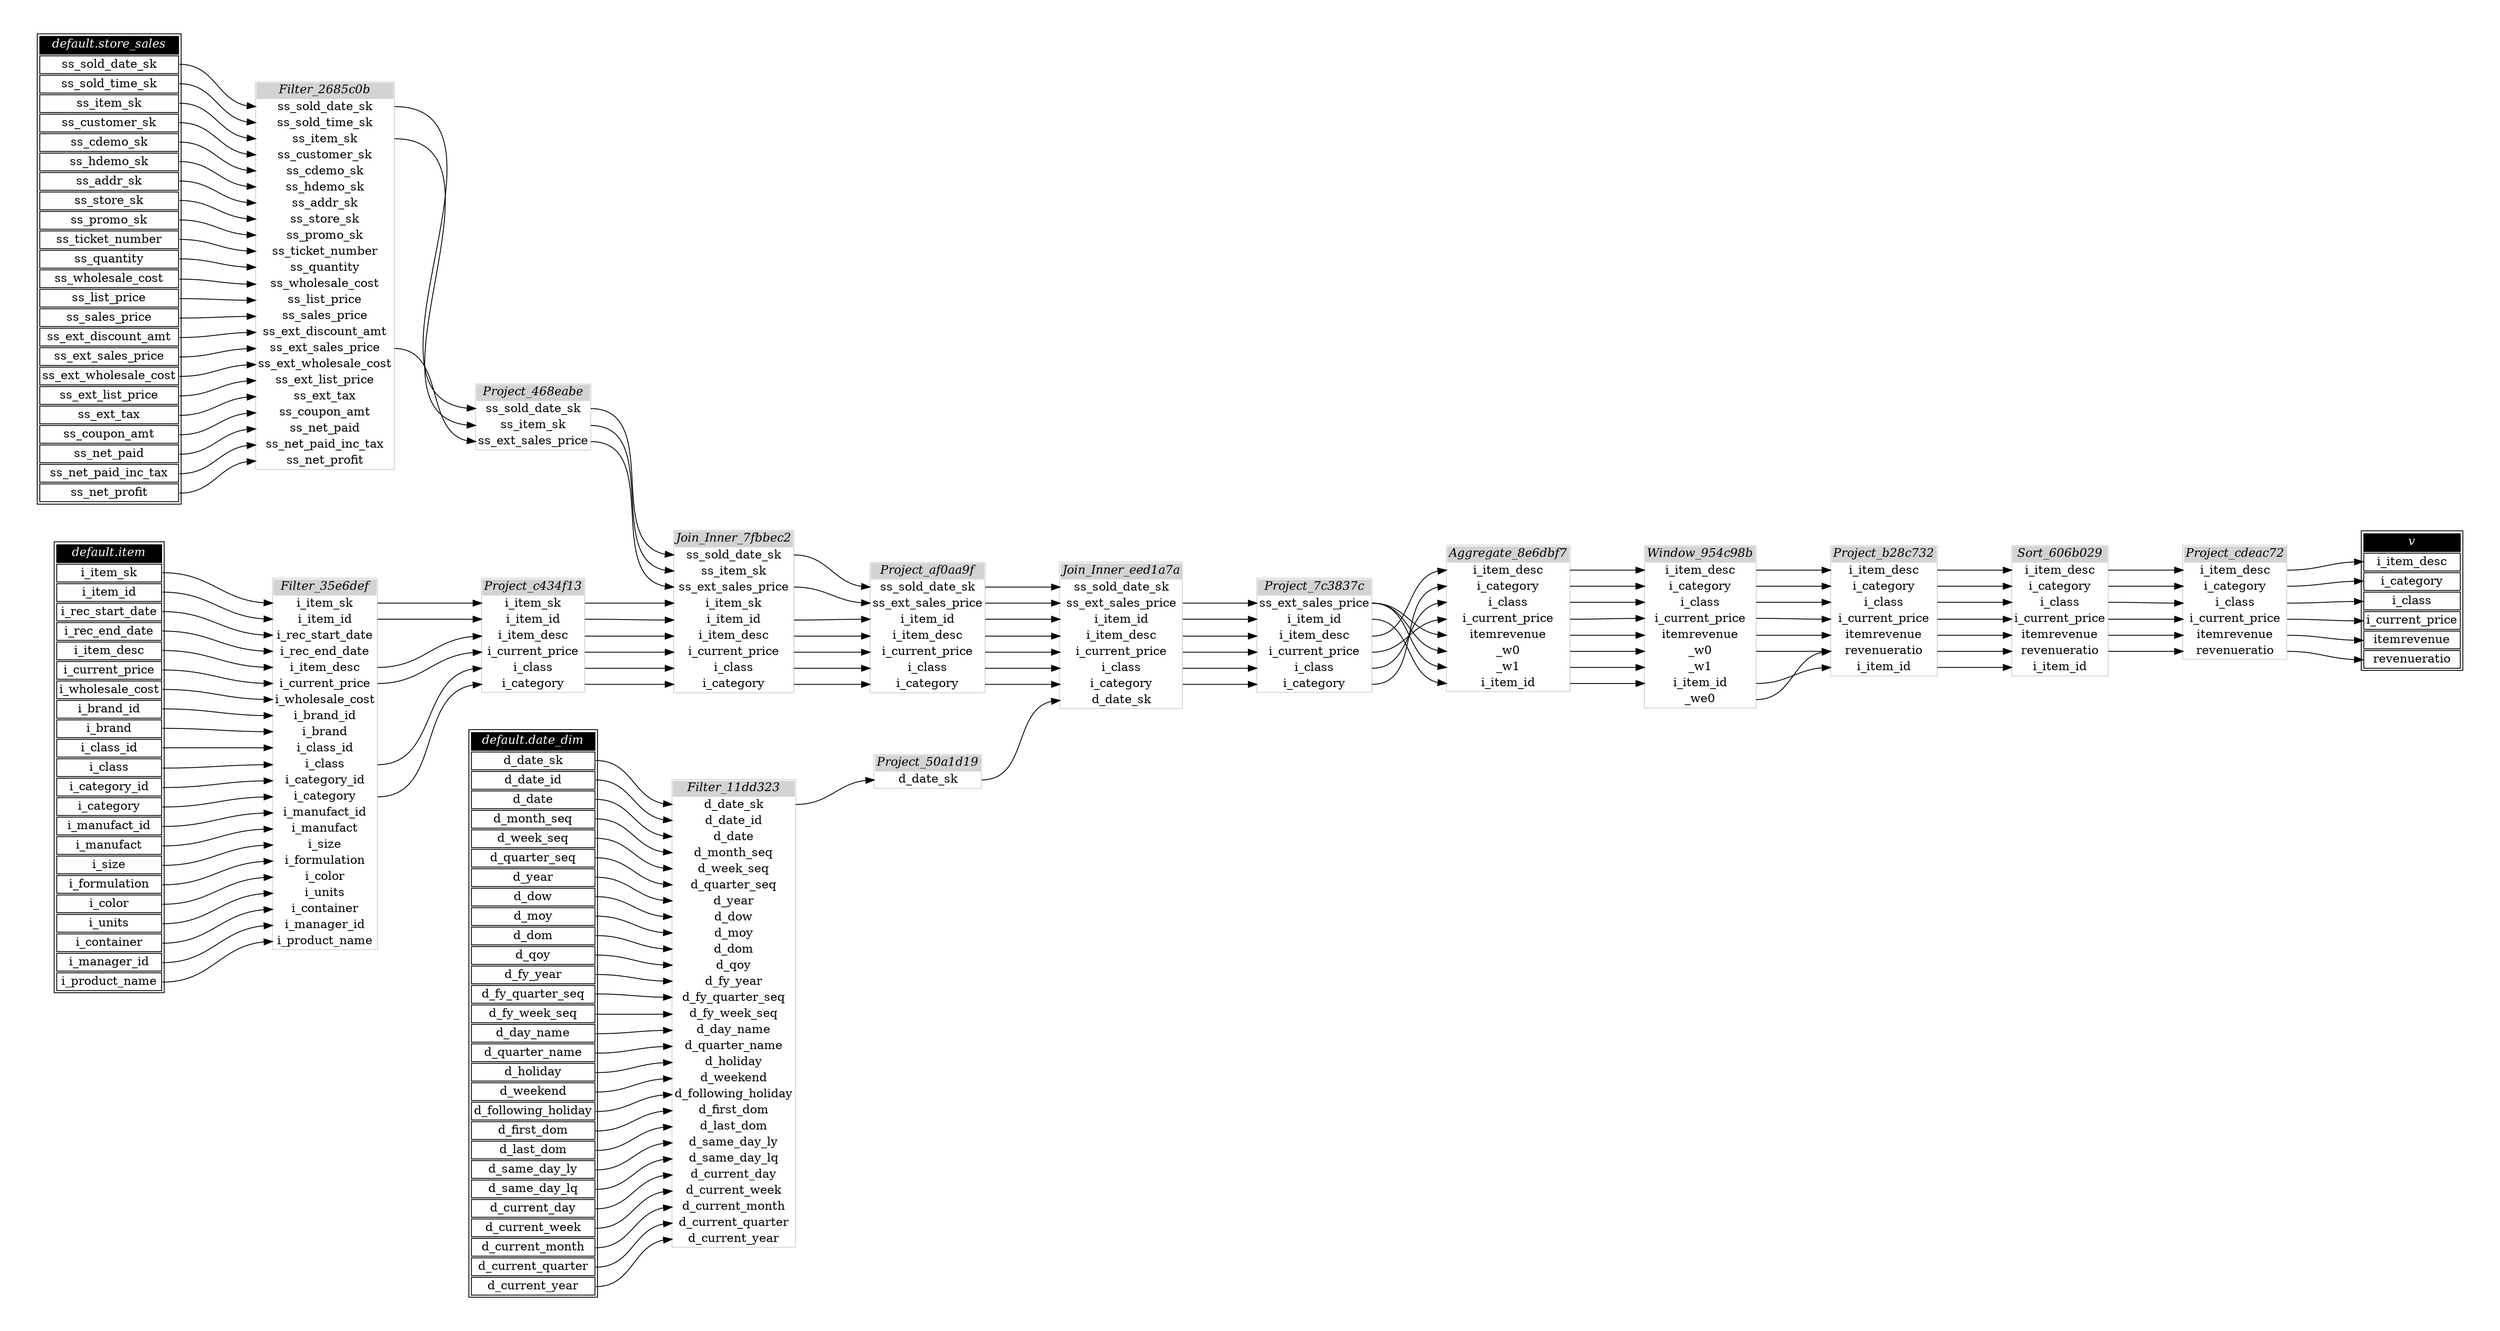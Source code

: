 // Automatically generated by TPCDSFlowTestSuite


digraph {
  graph [pad="0.5" nodesep="0.5" ranksep="1" fontname="Helvetica" rankdir=LR];
  node [shape=plaintext]

  
"Aggregate_8e6dbf7" [label=<
<table color="lightgray" border="1" cellborder="0" cellspacing="0">
  <tr><td bgcolor="lightgray" port="nodeName"><i>Aggregate_8e6dbf7</i></td></tr>
  <tr><td port="0">i_item_desc</td></tr>
<tr><td port="1">i_category</td></tr>
<tr><td port="2">i_class</td></tr>
<tr><td port="3">i_current_price</td></tr>
<tr><td port="4">itemrevenue</td></tr>
<tr><td port="5">_w0</td></tr>
<tr><td port="6">_w1</td></tr>
<tr><td port="7">i_item_id</td></tr>
</table>>];
     

"Filter_11dd323" [label=<
<table color="lightgray" border="1" cellborder="0" cellspacing="0">
  <tr><td bgcolor="lightgray" port="nodeName"><i>Filter_11dd323</i></td></tr>
  <tr><td port="0">d_date_sk</td></tr>
<tr><td port="1">d_date_id</td></tr>
<tr><td port="2">d_date</td></tr>
<tr><td port="3">d_month_seq</td></tr>
<tr><td port="4">d_week_seq</td></tr>
<tr><td port="5">d_quarter_seq</td></tr>
<tr><td port="6">d_year</td></tr>
<tr><td port="7">d_dow</td></tr>
<tr><td port="8">d_moy</td></tr>
<tr><td port="9">d_dom</td></tr>
<tr><td port="10">d_qoy</td></tr>
<tr><td port="11">d_fy_year</td></tr>
<tr><td port="12">d_fy_quarter_seq</td></tr>
<tr><td port="13">d_fy_week_seq</td></tr>
<tr><td port="14">d_day_name</td></tr>
<tr><td port="15">d_quarter_name</td></tr>
<tr><td port="16">d_holiday</td></tr>
<tr><td port="17">d_weekend</td></tr>
<tr><td port="18">d_following_holiday</td></tr>
<tr><td port="19">d_first_dom</td></tr>
<tr><td port="20">d_last_dom</td></tr>
<tr><td port="21">d_same_day_ly</td></tr>
<tr><td port="22">d_same_day_lq</td></tr>
<tr><td port="23">d_current_day</td></tr>
<tr><td port="24">d_current_week</td></tr>
<tr><td port="25">d_current_month</td></tr>
<tr><td port="26">d_current_quarter</td></tr>
<tr><td port="27">d_current_year</td></tr>
</table>>];
     

"Filter_2685c0b" [label=<
<table color="lightgray" border="1" cellborder="0" cellspacing="0">
  <tr><td bgcolor="lightgray" port="nodeName"><i>Filter_2685c0b</i></td></tr>
  <tr><td port="0">ss_sold_date_sk</td></tr>
<tr><td port="1">ss_sold_time_sk</td></tr>
<tr><td port="2">ss_item_sk</td></tr>
<tr><td port="3">ss_customer_sk</td></tr>
<tr><td port="4">ss_cdemo_sk</td></tr>
<tr><td port="5">ss_hdemo_sk</td></tr>
<tr><td port="6">ss_addr_sk</td></tr>
<tr><td port="7">ss_store_sk</td></tr>
<tr><td port="8">ss_promo_sk</td></tr>
<tr><td port="9">ss_ticket_number</td></tr>
<tr><td port="10">ss_quantity</td></tr>
<tr><td port="11">ss_wholesale_cost</td></tr>
<tr><td port="12">ss_list_price</td></tr>
<tr><td port="13">ss_sales_price</td></tr>
<tr><td port="14">ss_ext_discount_amt</td></tr>
<tr><td port="15">ss_ext_sales_price</td></tr>
<tr><td port="16">ss_ext_wholesale_cost</td></tr>
<tr><td port="17">ss_ext_list_price</td></tr>
<tr><td port="18">ss_ext_tax</td></tr>
<tr><td port="19">ss_coupon_amt</td></tr>
<tr><td port="20">ss_net_paid</td></tr>
<tr><td port="21">ss_net_paid_inc_tax</td></tr>
<tr><td port="22">ss_net_profit</td></tr>
</table>>];
     

"Filter_35e6def" [label=<
<table color="lightgray" border="1" cellborder="0" cellspacing="0">
  <tr><td bgcolor="lightgray" port="nodeName"><i>Filter_35e6def</i></td></tr>
  <tr><td port="0">i_item_sk</td></tr>
<tr><td port="1">i_item_id</td></tr>
<tr><td port="2">i_rec_start_date</td></tr>
<tr><td port="3">i_rec_end_date</td></tr>
<tr><td port="4">i_item_desc</td></tr>
<tr><td port="5">i_current_price</td></tr>
<tr><td port="6">i_wholesale_cost</td></tr>
<tr><td port="7">i_brand_id</td></tr>
<tr><td port="8">i_brand</td></tr>
<tr><td port="9">i_class_id</td></tr>
<tr><td port="10">i_class</td></tr>
<tr><td port="11">i_category_id</td></tr>
<tr><td port="12">i_category</td></tr>
<tr><td port="13">i_manufact_id</td></tr>
<tr><td port="14">i_manufact</td></tr>
<tr><td port="15">i_size</td></tr>
<tr><td port="16">i_formulation</td></tr>
<tr><td port="17">i_color</td></tr>
<tr><td port="18">i_units</td></tr>
<tr><td port="19">i_container</td></tr>
<tr><td port="20">i_manager_id</td></tr>
<tr><td port="21">i_product_name</td></tr>
</table>>];
     

"Join_Inner_7fbbec2" [label=<
<table color="lightgray" border="1" cellborder="0" cellspacing="0">
  <tr><td bgcolor="lightgray" port="nodeName"><i>Join_Inner_7fbbec2</i></td></tr>
  <tr><td port="0">ss_sold_date_sk</td></tr>
<tr><td port="1">ss_item_sk</td></tr>
<tr><td port="2">ss_ext_sales_price</td></tr>
<tr><td port="3">i_item_sk</td></tr>
<tr><td port="4">i_item_id</td></tr>
<tr><td port="5">i_item_desc</td></tr>
<tr><td port="6">i_current_price</td></tr>
<tr><td port="7">i_class</td></tr>
<tr><td port="8">i_category</td></tr>
</table>>];
     

"Join_Inner_eed1a7a" [label=<
<table color="lightgray" border="1" cellborder="0" cellspacing="0">
  <tr><td bgcolor="lightgray" port="nodeName"><i>Join_Inner_eed1a7a</i></td></tr>
  <tr><td port="0">ss_sold_date_sk</td></tr>
<tr><td port="1">ss_ext_sales_price</td></tr>
<tr><td port="2">i_item_id</td></tr>
<tr><td port="3">i_item_desc</td></tr>
<tr><td port="4">i_current_price</td></tr>
<tr><td port="5">i_class</td></tr>
<tr><td port="6">i_category</td></tr>
<tr><td port="7">d_date_sk</td></tr>
</table>>];
     

"Project_468eabe" [label=<
<table color="lightgray" border="1" cellborder="0" cellspacing="0">
  <tr><td bgcolor="lightgray" port="nodeName"><i>Project_468eabe</i></td></tr>
  <tr><td port="0">ss_sold_date_sk</td></tr>
<tr><td port="1">ss_item_sk</td></tr>
<tr><td port="2">ss_ext_sales_price</td></tr>
</table>>];
     

"Project_50a1d19" [label=<
<table color="lightgray" border="1" cellborder="0" cellspacing="0">
  <tr><td bgcolor="lightgray" port="nodeName"><i>Project_50a1d19</i></td></tr>
  <tr><td port="0">d_date_sk</td></tr>
</table>>];
     

"Project_7c3837c" [label=<
<table color="lightgray" border="1" cellborder="0" cellspacing="0">
  <tr><td bgcolor="lightgray" port="nodeName"><i>Project_7c3837c</i></td></tr>
  <tr><td port="0">ss_ext_sales_price</td></tr>
<tr><td port="1">i_item_id</td></tr>
<tr><td port="2">i_item_desc</td></tr>
<tr><td port="3">i_current_price</td></tr>
<tr><td port="4">i_class</td></tr>
<tr><td port="5">i_category</td></tr>
</table>>];
     

"Project_af0aa9f" [label=<
<table color="lightgray" border="1" cellborder="0" cellspacing="0">
  <tr><td bgcolor="lightgray" port="nodeName"><i>Project_af0aa9f</i></td></tr>
  <tr><td port="0">ss_sold_date_sk</td></tr>
<tr><td port="1">ss_ext_sales_price</td></tr>
<tr><td port="2">i_item_id</td></tr>
<tr><td port="3">i_item_desc</td></tr>
<tr><td port="4">i_current_price</td></tr>
<tr><td port="5">i_class</td></tr>
<tr><td port="6">i_category</td></tr>
</table>>];
     

"Project_b28c732" [label=<
<table color="lightgray" border="1" cellborder="0" cellspacing="0">
  <tr><td bgcolor="lightgray" port="nodeName"><i>Project_b28c732</i></td></tr>
  <tr><td port="0">i_item_desc</td></tr>
<tr><td port="1">i_category</td></tr>
<tr><td port="2">i_class</td></tr>
<tr><td port="3">i_current_price</td></tr>
<tr><td port="4">itemrevenue</td></tr>
<tr><td port="5">revenueratio</td></tr>
<tr><td port="6">i_item_id</td></tr>
</table>>];
     

"Project_c434f13" [label=<
<table color="lightgray" border="1" cellborder="0" cellspacing="0">
  <tr><td bgcolor="lightgray" port="nodeName"><i>Project_c434f13</i></td></tr>
  <tr><td port="0">i_item_sk</td></tr>
<tr><td port="1">i_item_id</td></tr>
<tr><td port="2">i_item_desc</td></tr>
<tr><td port="3">i_current_price</td></tr>
<tr><td port="4">i_class</td></tr>
<tr><td port="5">i_category</td></tr>
</table>>];
     

"Project_cdeac72" [label=<
<table color="lightgray" border="1" cellborder="0" cellspacing="0">
  <tr><td bgcolor="lightgray" port="nodeName"><i>Project_cdeac72</i></td></tr>
  <tr><td port="0">i_item_desc</td></tr>
<tr><td port="1">i_category</td></tr>
<tr><td port="2">i_class</td></tr>
<tr><td port="3">i_current_price</td></tr>
<tr><td port="4">itemrevenue</td></tr>
<tr><td port="5">revenueratio</td></tr>
</table>>];
     

"Sort_606b029" [label=<
<table color="lightgray" border="1" cellborder="0" cellspacing="0">
  <tr><td bgcolor="lightgray" port="nodeName"><i>Sort_606b029</i></td></tr>
  <tr><td port="0">i_item_desc</td></tr>
<tr><td port="1">i_category</td></tr>
<tr><td port="2">i_class</td></tr>
<tr><td port="3">i_current_price</td></tr>
<tr><td port="4">itemrevenue</td></tr>
<tr><td port="5">revenueratio</td></tr>
<tr><td port="6">i_item_id</td></tr>
</table>>];
     

"Window_954c98b" [label=<
<table color="lightgray" border="1" cellborder="0" cellspacing="0">
  <tr><td bgcolor="lightgray" port="nodeName"><i>Window_954c98b</i></td></tr>
  <tr><td port="0">i_item_desc</td></tr>
<tr><td port="1">i_category</td></tr>
<tr><td port="2">i_class</td></tr>
<tr><td port="3">i_current_price</td></tr>
<tr><td port="4">itemrevenue</td></tr>
<tr><td port="5">_w0</td></tr>
<tr><td port="6">_w1</td></tr>
<tr><td port="7">i_item_id</td></tr>
<tr><td port="8">_we0</td></tr>
</table>>];
     

"default.date_dim" [color="black" label=<
<table>
  <tr><td bgcolor="black" port="nodeName"><i><font color="white">default.date_dim</font></i></td></tr>
  <tr><td port="0">d_date_sk</td></tr>
<tr><td port="1">d_date_id</td></tr>
<tr><td port="2">d_date</td></tr>
<tr><td port="3">d_month_seq</td></tr>
<tr><td port="4">d_week_seq</td></tr>
<tr><td port="5">d_quarter_seq</td></tr>
<tr><td port="6">d_year</td></tr>
<tr><td port="7">d_dow</td></tr>
<tr><td port="8">d_moy</td></tr>
<tr><td port="9">d_dom</td></tr>
<tr><td port="10">d_qoy</td></tr>
<tr><td port="11">d_fy_year</td></tr>
<tr><td port="12">d_fy_quarter_seq</td></tr>
<tr><td port="13">d_fy_week_seq</td></tr>
<tr><td port="14">d_day_name</td></tr>
<tr><td port="15">d_quarter_name</td></tr>
<tr><td port="16">d_holiday</td></tr>
<tr><td port="17">d_weekend</td></tr>
<tr><td port="18">d_following_holiday</td></tr>
<tr><td port="19">d_first_dom</td></tr>
<tr><td port="20">d_last_dom</td></tr>
<tr><td port="21">d_same_day_ly</td></tr>
<tr><td port="22">d_same_day_lq</td></tr>
<tr><td port="23">d_current_day</td></tr>
<tr><td port="24">d_current_week</td></tr>
<tr><td port="25">d_current_month</td></tr>
<tr><td port="26">d_current_quarter</td></tr>
<tr><td port="27">d_current_year</td></tr>
</table>>];
     

"default.item" [color="black" label=<
<table>
  <tr><td bgcolor="black" port="nodeName"><i><font color="white">default.item</font></i></td></tr>
  <tr><td port="0">i_item_sk</td></tr>
<tr><td port="1">i_item_id</td></tr>
<tr><td port="2">i_rec_start_date</td></tr>
<tr><td port="3">i_rec_end_date</td></tr>
<tr><td port="4">i_item_desc</td></tr>
<tr><td port="5">i_current_price</td></tr>
<tr><td port="6">i_wholesale_cost</td></tr>
<tr><td port="7">i_brand_id</td></tr>
<tr><td port="8">i_brand</td></tr>
<tr><td port="9">i_class_id</td></tr>
<tr><td port="10">i_class</td></tr>
<tr><td port="11">i_category_id</td></tr>
<tr><td port="12">i_category</td></tr>
<tr><td port="13">i_manufact_id</td></tr>
<tr><td port="14">i_manufact</td></tr>
<tr><td port="15">i_size</td></tr>
<tr><td port="16">i_formulation</td></tr>
<tr><td port="17">i_color</td></tr>
<tr><td port="18">i_units</td></tr>
<tr><td port="19">i_container</td></tr>
<tr><td port="20">i_manager_id</td></tr>
<tr><td port="21">i_product_name</td></tr>
</table>>];
     

"default.store_sales" [color="black" label=<
<table>
  <tr><td bgcolor="black" port="nodeName"><i><font color="white">default.store_sales</font></i></td></tr>
  <tr><td port="0">ss_sold_date_sk</td></tr>
<tr><td port="1">ss_sold_time_sk</td></tr>
<tr><td port="2">ss_item_sk</td></tr>
<tr><td port="3">ss_customer_sk</td></tr>
<tr><td port="4">ss_cdemo_sk</td></tr>
<tr><td port="5">ss_hdemo_sk</td></tr>
<tr><td port="6">ss_addr_sk</td></tr>
<tr><td port="7">ss_store_sk</td></tr>
<tr><td port="8">ss_promo_sk</td></tr>
<tr><td port="9">ss_ticket_number</td></tr>
<tr><td port="10">ss_quantity</td></tr>
<tr><td port="11">ss_wholesale_cost</td></tr>
<tr><td port="12">ss_list_price</td></tr>
<tr><td port="13">ss_sales_price</td></tr>
<tr><td port="14">ss_ext_discount_amt</td></tr>
<tr><td port="15">ss_ext_sales_price</td></tr>
<tr><td port="16">ss_ext_wholesale_cost</td></tr>
<tr><td port="17">ss_ext_list_price</td></tr>
<tr><td port="18">ss_ext_tax</td></tr>
<tr><td port="19">ss_coupon_amt</td></tr>
<tr><td port="20">ss_net_paid</td></tr>
<tr><td port="21">ss_net_paid_inc_tax</td></tr>
<tr><td port="22">ss_net_profit</td></tr>
</table>>];
     

"v" [color="black" label=<
<table>
  <tr><td bgcolor="black" port="nodeName"><i><font color="white">v</font></i></td></tr>
  <tr><td port="0">i_item_desc</td></tr>
<tr><td port="1">i_category</td></tr>
<tr><td port="2">i_class</td></tr>
<tr><td port="3">i_current_price</td></tr>
<tr><td port="4">itemrevenue</td></tr>
<tr><td port="5">revenueratio</td></tr>
</table>>];
     
  "Aggregate_8e6dbf7":0 -> "Window_954c98b":0;
"Aggregate_8e6dbf7":1 -> "Window_954c98b":1;
"Aggregate_8e6dbf7":2 -> "Window_954c98b":2;
"Aggregate_8e6dbf7":3 -> "Window_954c98b":3;
"Aggregate_8e6dbf7":4 -> "Window_954c98b":4;
"Aggregate_8e6dbf7":5 -> "Window_954c98b":5;
"Aggregate_8e6dbf7":6 -> "Window_954c98b":6;
"Aggregate_8e6dbf7":7 -> "Window_954c98b":7;
"Filter_11dd323":0 -> "Project_50a1d19":0;
"Filter_2685c0b":0 -> "Project_468eabe":0;
"Filter_2685c0b":15 -> "Project_468eabe":2;
"Filter_2685c0b":2 -> "Project_468eabe":1;
"Filter_35e6def":0 -> "Project_c434f13":0;
"Filter_35e6def":1 -> "Project_c434f13":1;
"Filter_35e6def":10 -> "Project_c434f13":4;
"Filter_35e6def":12 -> "Project_c434f13":5;
"Filter_35e6def":4 -> "Project_c434f13":2;
"Filter_35e6def":5 -> "Project_c434f13":3;
"Join_Inner_7fbbec2":0 -> "Project_af0aa9f":0;
"Join_Inner_7fbbec2":2 -> "Project_af0aa9f":1;
"Join_Inner_7fbbec2":4 -> "Project_af0aa9f":2;
"Join_Inner_7fbbec2":5 -> "Project_af0aa9f":3;
"Join_Inner_7fbbec2":6 -> "Project_af0aa9f":4;
"Join_Inner_7fbbec2":7 -> "Project_af0aa9f":5;
"Join_Inner_7fbbec2":8 -> "Project_af0aa9f":6;
"Join_Inner_eed1a7a":1 -> "Project_7c3837c":0;
"Join_Inner_eed1a7a":2 -> "Project_7c3837c":1;
"Join_Inner_eed1a7a":3 -> "Project_7c3837c":2;
"Join_Inner_eed1a7a":4 -> "Project_7c3837c":3;
"Join_Inner_eed1a7a":5 -> "Project_7c3837c":4;
"Join_Inner_eed1a7a":6 -> "Project_7c3837c":5;
"Project_468eabe":0 -> "Join_Inner_7fbbec2":0;
"Project_468eabe":1 -> "Join_Inner_7fbbec2":1;
"Project_468eabe":2 -> "Join_Inner_7fbbec2":2;
"Project_50a1d19":0 -> "Join_Inner_eed1a7a":7;
"Project_7c3837c":0 -> "Aggregate_8e6dbf7":4;
"Project_7c3837c":0 -> "Aggregate_8e6dbf7":5;
"Project_7c3837c":0 -> "Aggregate_8e6dbf7":6;
"Project_7c3837c":1 -> "Aggregate_8e6dbf7":7;
"Project_7c3837c":2 -> "Aggregate_8e6dbf7":0;
"Project_7c3837c":3 -> "Aggregate_8e6dbf7":3;
"Project_7c3837c":4 -> "Aggregate_8e6dbf7":2;
"Project_7c3837c":5 -> "Aggregate_8e6dbf7":1;
"Project_af0aa9f":0 -> "Join_Inner_eed1a7a":0;
"Project_af0aa9f":1 -> "Join_Inner_eed1a7a":1;
"Project_af0aa9f":2 -> "Join_Inner_eed1a7a":2;
"Project_af0aa9f":3 -> "Join_Inner_eed1a7a":3;
"Project_af0aa9f":4 -> "Join_Inner_eed1a7a":4;
"Project_af0aa9f":5 -> "Join_Inner_eed1a7a":5;
"Project_af0aa9f":6 -> "Join_Inner_eed1a7a":6;
"Project_b28c732":0 -> "Sort_606b029":0;
"Project_b28c732":1 -> "Sort_606b029":1;
"Project_b28c732":2 -> "Sort_606b029":2;
"Project_b28c732":3 -> "Sort_606b029":3;
"Project_b28c732":4 -> "Sort_606b029":4;
"Project_b28c732":5 -> "Sort_606b029":5;
"Project_b28c732":6 -> "Sort_606b029":6;
"Project_c434f13":0 -> "Join_Inner_7fbbec2":3;
"Project_c434f13":1 -> "Join_Inner_7fbbec2":4;
"Project_c434f13":2 -> "Join_Inner_7fbbec2":5;
"Project_c434f13":3 -> "Join_Inner_7fbbec2":6;
"Project_c434f13":4 -> "Join_Inner_7fbbec2":7;
"Project_c434f13":5 -> "Join_Inner_7fbbec2":8;
"Project_cdeac72":0 -> "v":0;
"Project_cdeac72":1 -> "v":1;
"Project_cdeac72":2 -> "v":2;
"Project_cdeac72":3 -> "v":3;
"Project_cdeac72":4 -> "v":4;
"Project_cdeac72":5 -> "v":5;
"Sort_606b029":0 -> "Project_cdeac72":0;
"Sort_606b029":1 -> "Project_cdeac72":1;
"Sort_606b029":2 -> "Project_cdeac72":2;
"Sort_606b029":3 -> "Project_cdeac72":3;
"Sort_606b029":4 -> "Project_cdeac72":4;
"Sort_606b029":5 -> "Project_cdeac72":5;
"Window_954c98b":0 -> "Project_b28c732":0;
"Window_954c98b":1 -> "Project_b28c732":1;
"Window_954c98b":2 -> "Project_b28c732":2;
"Window_954c98b":3 -> "Project_b28c732":3;
"Window_954c98b":4 -> "Project_b28c732":4;
"Window_954c98b":5 -> "Project_b28c732":5;
"Window_954c98b":7 -> "Project_b28c732":6;
"Window_954c98b":8 -> "Project_b28c732":5;
"default.date_dim":0 -> "Filter_11dd323":0;
"default.date_dim":1 -> "Filter_11dd323":1;
"default.date_dim":10 -> "Filter_11dd323":10;
"default.date_dim":11 -> "Filter_11dd323":11;
"default.date_dim":12 -> "Filter_11dd323":12;
"default.date_dim":13 -> "Filter_11dd323":13;
"default.date_dim":14 -> "Filter_11dd323":14;
"default.date_dim":15 -> "Filter_11dd323":15;
"default.date_dim":16 -> "Filter_11dd323":16;
"default.date_dim":17 -> "Filter_11dd323":17;
"default.date_dim":18 -> "Filter_11dd323":18;
"default.date_dim":19 -> "Filter_11dd323":19;
"default.date_dim":2 -> "Filter_11dd323":2;
"default.date_dim":20 -> "Filter_11dd323":20;
"default.date_dim":21 -> "Filter_11dd323":21;
"default.date_dim":22 -> "Filter_11dd323":22;
"default.date_dim":23 -> "Filter_11dd323":23;
"default.date_dim":24 -> "Filter_11dd323":24;
"default.date_dim":25 -> "Filter_11dd323":25;
"default.date_dim":26 -> "Filter_11dd323":26;
"default.date_dim":27 -> "Filter_11dd323":27;
"default.date_dim":3 -> "Filter_11dd323":3;
"default.date_dim":4 -> "Filter_11dd323":4;
"default.date_dim":5 -> "Filter_11dd323":5;
"default.date_dim":6 -> "Filter_11dd323":6;
"default.date_dim":7 -> "Filter_11dd323":7;
"default.date_dim":8 -> "Filter_11dd323":8;
"default.date_dim":9 -> "Filter_11dd323":9;
"default.item":0 -> "Filter_35e6def":0;
"default.item":1 -> "Filter_35e6def":1;
"default.item":10 -> "Filter_35e6def":10;
"default.item":11 -> "Filter_35e6def":11;
"default.item":12 -> "Filter_35e6def":12;
"default.item":13 -> "Filter_35e6def":13;
"default.item":14 -> "Filter_35e6def":14;
"default.item":15 -> "Filter_35e6def":15;
"default.item":16 -> "Filter_35e6def":16;
"default.item":17 -> "Filter_35e6def":17;
"default.item":18 -> "Filter_35e6def":18;
"default.item":19 -> "Filter_35e6def":19;
"default.item":2 -> "Filter_35e6def":2;
"default.item":20 -> "Filter_35e6def":20;
"default.item":21 -> "Filter_35e6def":21;
"default.item":3 -> "Filter_35e6def":3;
"default.item":4 -> "Filter_35e6def":4;
"default.item":5 -> "Filter_35e6def":5;
"default.item":6 -> "Filter_35e6def":6;
"default.item":7 -> "Filter_35e6def":7;
"default.item":8 -> "Filter_35e6def":8;
"default.item":9 -> "Filter_35e6def":9;
"default.store_sales":0 -> "Filter_2685c0b":0;
"default.store_sales":1 -> "Filter_2685c0b":1;
"default.store_sales":10 -> "Filter_2685c0b":10;
"default.store_sales":11 -> "Filter_2685c0b":11;
"default.store_sales":12 -> "Filter_2685c0b":12;
"default.store_sales":13 -> "Filter_2685c0b":13;
"default.store_sales":14 -> "Filter_2685c0b":14;
"default.store_sales":15 -> "Filter_2685c0b":15;
"default.store_sales":16 -> "Filter_2685c0b":16;
"default.store_sales":17 -> "Filter_2685c0b":17;
"default.store_sales":18 -> "Filter_2685c0b":18;
"default.store_sales":19 -> "Filter_2685c0b":19;
"default.store_sales":2 -> "Filter_2685c0b":2;
"default.store_sales":20 -> "Filter_2685c0b":20;
"default.store_sales":21 -> "Filter_2685c0b":21;
"default.store_sales":22 -> "Filter_2685c0b":22;
"default.store_sales":3 -> "Filter_2685c0b":3;
"default.store_sales":4 -> "Filter_2685c0b":4;
"default.store_sales":5 -> "Filter_2685c0b":5;
"default.store_sales":6 -> "Filter_2685c0b":6;
"default.store_sales":7 -> "Filter_2685c0b":7;
"default.store_sales":8 -> "Filter_2685c0b":8;
"default.store_sales":9 -> "Filter_2685c0b":9;
}
       